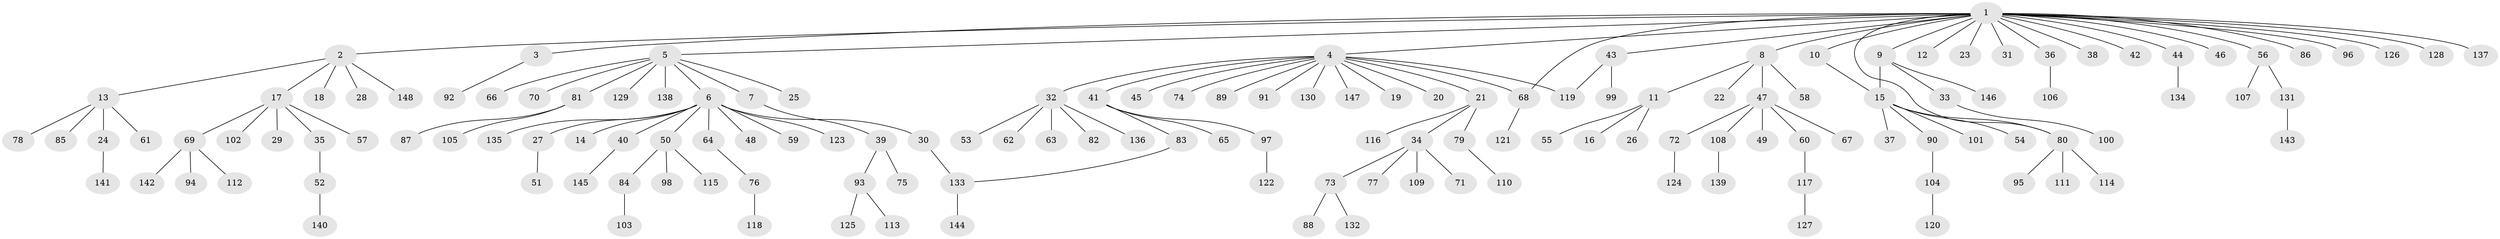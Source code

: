 // Generated by graph-tools (version 1.1) at 2025/26/03/09/25 03:26:09]
// undirected, 148 vertices, 152 edges
graph export_dot {
graph [start="1"]
  node [color=gray90,style=filled];
  1;
  2;
  3;
  4;
  5;
  6;
  7;
  8;
  9;
  10;
  11;
  12;
  13;
  14;
  15;
  16;
  17;
  18;
  19;
  20;
  21;
  22;
  23;
  24;
  25;
  26;
  27;
  28;
  29;
  30;
  31;
  32;
  33;
  34;
  35;
  36;
  37;
  38;
  39;
  40;
  41;
  42;
  43;
  44;
  45;
  46;
  47;
  48;
  49;
  50;
  51;
  52;
  53;
  54;
  55;
  56;
  57;
  58;
  59;
  60;
  61;
  62;
  63;
  64;
  65;
  66;
  67;
  68;
  69;
  70;
  71;
  72;
  73;
  74;
  75;
  76;
  77;
  78;
  79;
  80;
  81;
  82;
  83;
  84;
  85;
  86;
  87;
  88;
  89;
  90;
  91;
  92;
  93;
  94;
  95;
  96;
  97;
  98;
  99;
  100;
  101;
  102;
  103;
  104;
  105;
  106;
  107;
  108;
  109;
  110;
  111;
  112;
  113;
  114;
  115;
  116;
  117;
  118;
  119;
  120;
  121;
  122;
  123;
  124;
  125;
  126;
  127;
  128;
  129;
  130;
  131;
  132;
  133;
  134;
  135;
  136;
  137;
  138;
  139;
  140;
  141;
  142;
  143;
  144;
  145;
  146;
  147;
  148;
  1 -- 2;
  1 -- 3;
  1 -- 4;
  1 -- 5;
  1 -- 8;
  1 -- 9;
  1 -- 10;
  1 -- 12;
  1 -- 23;
  1 -- 31;
  1 -- 36;
  1 -- 38;
  1 -- 42;
  1 -- 43;
  1 -- 44;
  1 -- 46;
  1 -- 56;
  1 -- 68;
  1 -- 80;
  1 -- 86;
  1 -- 96;
  1 -- 126;
  1 -- 128;
  1 -- 137;
  2 -- 13;
  2 -- 17;
  2 -- 18;
  2 -- 28;
  2 -- 148;
  3 -- 92;
  4 -- 19;
  4 -- 20;
  4 -- 21;
  4 -- 32;
  4 -- 41;
  4 -- 45;
  4 -- 68;
  4 -- 74;
  4 -- 89;
  4 -- 91;
  4 -- 119;
  4 -- 130;
  4 -- 147;
  5 -- 6;
  5 -- 7;
  5 -- 25;
  5 -- 66;
  5 -- 70;
  5 -- 81;
  5 -- 129;
  5 -- 138;
  6 -- 14;
  6 -- 27;
  6 -- 30;
  6 -- 40;
  6 -- 48;
  6 -- 50;
  6 -- 59;
  6 -- 64;
  6 -- 123;
  6 -- 135;
  7 -- 39;
  8 -- 11;
  8 -- 22;
  8 -- 47;
  8 -- 58;
  9 -- 15;
  9 -- 33;
  9 -- 146;
  10 -- 15;
  11 -- 16;
  11 -- 26;
  11 -- 55;
  13 -- 24;
  13 -- 61;
  13 -- 78;
  13 -- 85;
  15 -- 37;
  15 -- 54;
  15 -- 80;
  15 -- 90;
  15 -- 101;
  17 -- 29;
  17 -- 35;
  17 -- 57;
  17 -- 69;
  17 -- 102;
  21 -- 34;
  21 -- 79;
  21 -- 116;
  24 -- 141;
  27 -- 51;
  30 -- 133;
  32 -- 53;
  32 -- 62;
  32 -- 63;
  32 -- 82;
  32 -- 136;
  33 -- 100;
  34 -- 71;
  34 -- 73;
  34 -- 77;
  34 -- 109;
  35 -- 52;
  36 -- 106;
  39 -- 75;
  39 -- 93;
  40 -- 145;
  41 -- 65;
  41 -- 83;
  41 -- 97;
  43 -- 99;
  43 -- 119;
  44 -- 134;
  47 -- 49;
  47 -- 60;
  47 -- 67;
  47 -- 72;
  47 -- 108;
  50 -- 84;
  50 -- 98;
  50 -- 115;
  52 -- 140;
  56 -- 107;
  56 -- 131;
  60 -- 117;
  64 -- 76;
  68 -- 121;
  69 -- 94;
  69 -- 112;
  69 -- 142;
  72 -- 124;
  73 -- 88;
  73 -- 132;
  76 -- 118;
  79 -- 110;
  80 -- 95;
  80 -- 111;
  80 -- 114;
  81 -- 87;
  81 -- 105;
  83 -- 133;
  84 -- 103;
  90 -- 104;
  93 -- 113;
  93 -- 125;
  97 -- 122;
  104 -- 120;
  108 -- 139;
  117 -- 127;
  131 -- 143;
  133 -- 144;
}
